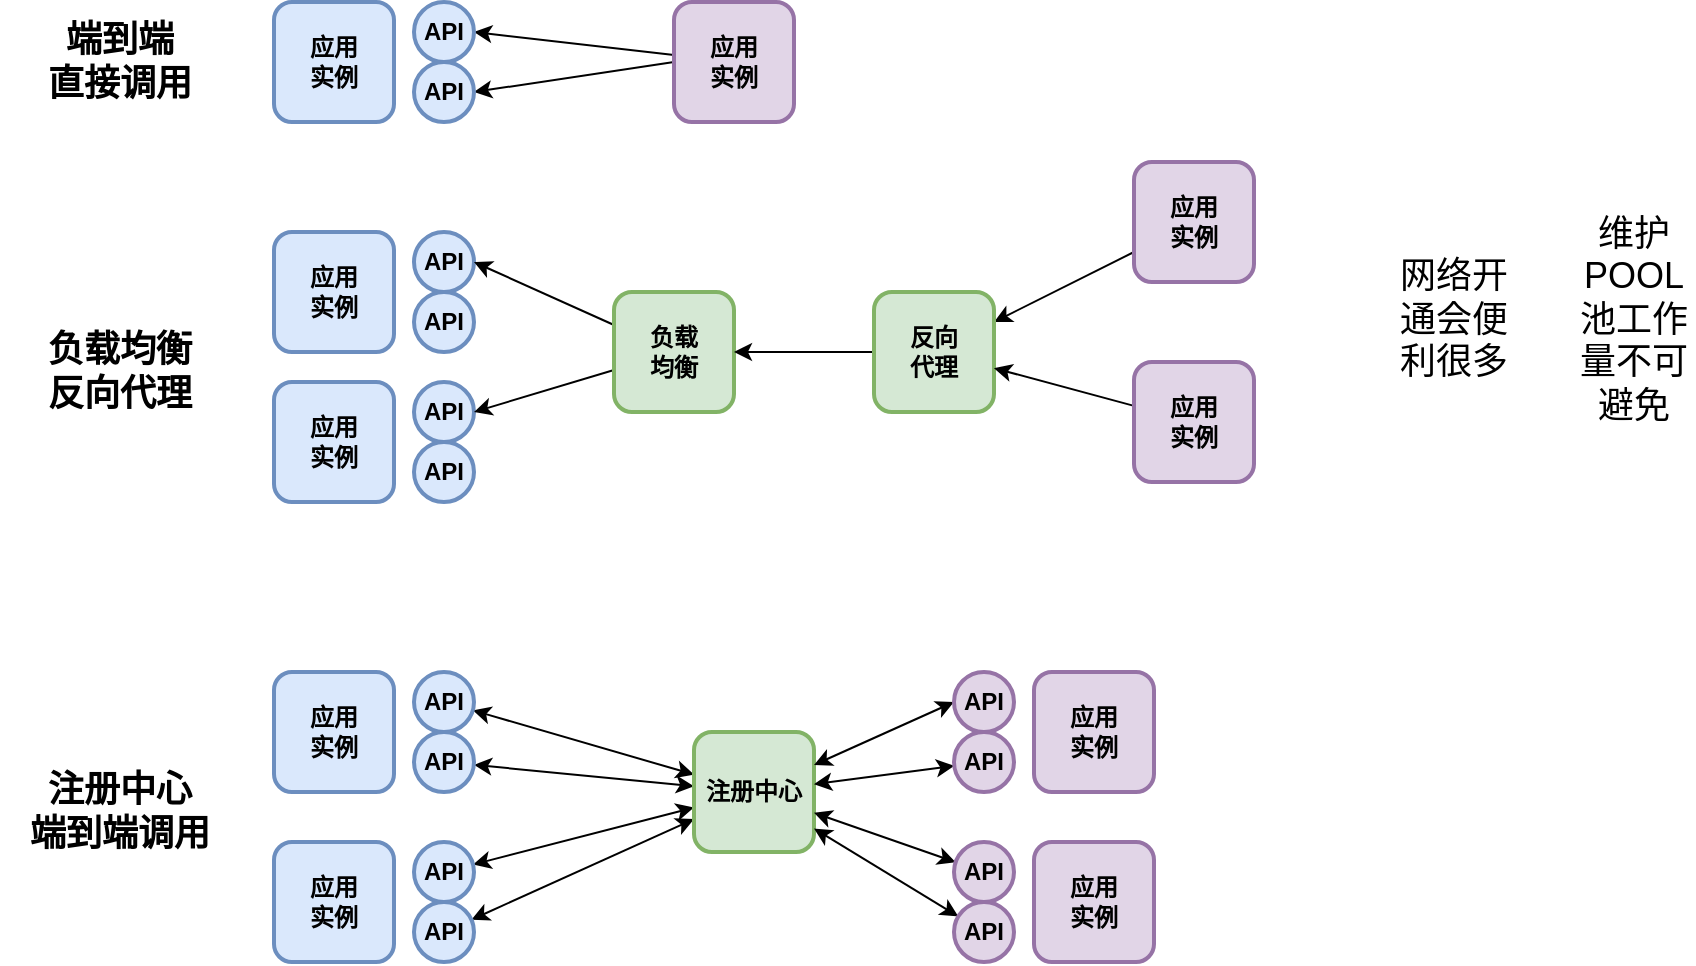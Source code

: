 <mxfile version="16.5.1" type="device"><diagram id="EUUibf3oqlvw7gxo2Hbs" name="第 1 页"><mxGraphModel dx="996" dy="763" grid="0" gridSize="10" guides="0" tooltips="1" connect="1" arrows="1" fold="1" page="1" pageScale="1" pageWidth="827" pageHeight="1169" math="0" shadow="0"><root><mxCell id="0"/><mxCell id="1" parent="0"/><mxCell id="6sNCnFqYcrPBfO3hvhFY-11" style="rounded=0;orthogonalLoop=1;jettySize=auto;html=1;entryX=1;entryY=0.5;entryDx=0;entryDy=0;" edge="1" parent="1" source="6sNCnFqYcrPBfO3hvhFY-1" target="6sNCnFqYcrPBfO3hvhFY-9"><mxGeometry relative="1" as="geometry"/></mxCell><mxCell id="6sNCnFqYcrPBfO3hvhFY-12" style="edgeStyle=none;rounded=0;orthogonalLoop=1;jettySize=auto;html=1;exitX=0;exitY=0.5;exitDx=0;exitDy=0;entryX=1;entryY=0.5;entryDx=0;entryDy=0;" edge="1" parent="1" source="6sNCnFqYcrPBfO3hvhFY-1" target="6sNCnFqYcrPBfO3hvhFY-10"><mxGeometry relative="1" as="geometry"/></mxCell><mxCell id="6sNCnFqYcrPBfO3hvhFY-1" value="应用&lt;br&gt;实例" style="rounded=1;whiteSpace=wrap;html=1;aspect=fixed;container=0;fontStyle=1;strokeWidth=2;fillColor=#e1d5e7;strokeColor=#9673a6;" vertex="1" parent="1"><mxGeometry x="424" y="113" width="60" height="60" as="geometry"/></mxCell><mxCell id="6sNCnFqYcrPBfO3hvhFY-8" value="应用&lt;br&gt;实例" style="rounded=1;whiteSpace=wrap;html=1;aspect=fixed;container=0;fontStyle=1;strokeWidth=2;fillColor=#dae8fc;strokeColor=#6c8ebf;" vertex="1" parent="1"><mxGeometry x="224" y="113" width="60" height="60" as="geometry"/></mxCell><mxCell id="6sNCnFqYcrPBfO3hvhFY-9" value="API" style="ellipse;whiteSpace=wrap;html=1;aspect=fixed;container=0;fontStyle=1;strokeWidth=2;fillColor=#dae8fc;strokeColor=#6c8ebf;" vertex="1" parent="1"><mxGeometry x="294" y="113" width="30" height="30" as="geometry"/></mxCell><mxCell id="6sNCnFqYcrPBfO3hvhFY-10" value="API" style="ellipse;whiteSpace=wrap;html=1;aspect=fixed;container=0;fontStyle=1;strokeWidth=2;fillColor=#dae8fc;strokeColor=#6c8ebf;" vertex="1" parent="1"><mxGeometry x="294" y="143" width="30" height="30" as="geometry"/></mxCell><mxCell id="6sNCnFqYcrPBfO3hvhFY-13" value="端到端&lt;br&gt;直接调用" style="text;html=1;strokeColor=none;fillColor=none;align=center;verticalAlign=middle;whiteSpace=wrap;rounded=0;fontStyle=1;fontSize=18;" vertex="1" parent="1"><mxGeometry x="87" y="128" width="120" height="30" as="geometry"/></mxCell><mxCell id="6sNCnFqYcrPBfO3hvhFY-14" value="负载均衡&lt;br&gt;反向代理" style="text;html=1;strokeColor=none;fillColor=none;align=center;verticalAlign=middle;whiteSpace=wrap;rounded=0;fontStyle=1;fontSize=18;" vertex="1" parent="1"><mxGeometry x="87" y="283" width="120" height="30" as="geometry"/></mxCell><mxCell id="6sNCnFqYcrPBfO3hvhFY-15" value="应用&lt;br&gt;实例" style="rounded=1;whiteSpace=wrap;html=1;aspect=fixed;container=0;fontStyle=1;strokeWidth=2;fillColor=#dae8fc;strokeColor=#6c8ebf;" vertex="1" parent="1"><mxGeometry x="224" y="228" width="60" height="60" as="geometry"/></mxCell><mxCell id="6sNCnFqYcrPBfO3hvhFY-16" value="API" style="ellipse;whiteSpace=wrap;html=1;aspect=fixed;container=0;fontStyle=1;strokeWidth=2;fillColor=#dae8fc;strokeColor=#6c8ebf;" vertex="1" parent="1"><mxGeometry x="294" y="228" width="30" height="30" as="geometry"/></mxCell><mxCell id="6sNCnFqYcrPBfO3hvhFY-17" value="API" style="ellipse;whiteSpace=wrap;html=1;aspect=fixed;container=0;fontStyle=1;strokeWidth=2;fillColor=#dae8fc;strokeColor=#6c8ebf;" vertex="1" parent="1"><mxGeometry x="294" y="258" width="30" height="30" as="geometry"/></mxCell><mxCell id="6sNCnFqYcrPBfO3hvhFY-18" value="应用&lt;br&gt;实例" style="rounded=1;whiteSpace=wrap;html=1;aspect=fixed;container=0;fontStyle=1;strokeWidth=2;fillColor=#dae8fc;strokeColor=#6c8ebf;" vertex="1" parent="1"><mxGeometry x="224" y="303" width="60" height="60" as="geometry"/></mxCell><mxCell id="6sNCnFqYcrPBfO3hvhFY-19" value="API" style="ellipse;whiteSpace=wrap;html=1;aspect=fixed;container=0;fontStyle=1;strokeWidth=2;fillColor=#dae8fc;strokeColor=#6c8ebf;" vertex="1" parent="1"><mxGeometry x="294" y="303" width="30" height="30" as="geometry"/></mxCell><mxCell id="6sNCnFqYcrPBfO3hvhFY-20" value="API" style="ellipse;whiteSpace=wrap;html=1;aspect=fixed;container=0;fontStyle=1;strokeWidth=2;fillColor=#dae8fc;strokeColor=#6c8ebf;" vertex="1" parent="1"><mxGeometry x="294" y="333" width="30" height="30" as="geometry"/></mxCell><mxCell id="6sNCnFqYcrPBfO3hvhFY-30" style="edgeStyle=none;rounded=0;orthogonalLoop=1;jettySize=auto;html=1;fontSize=18;" edge="1" parent="1" source="6sNCnFqYcrPBfO3hvhFY-21" target="6sNCnFqYcrPBfO3hvhFY-29"><mxGeometry relative="1" as="geometry"/></mxCell><mxCell id="6sNCnFqYcrPBfO3hvhFY-21" value="应用&lt;br&gt;实例" style="rounded=1;whiteSpace=wrap;html=1;aspect=fixed;container=0;fontStyle=1;strokeWidth=2;fillColor=#e1d5e7;strokeColor=#9673a6;" vertex="1" parent="1"><mxGeometry x="654" y="193" width="60" height="60" as="geometry"/></mxCell><mxCell id="6sNCnFqYcrPBfO3hvhFY-27" style="edgeStyle=none;rounded=0;orthogonalLoop=1;jettySize=auto;html=1;entryX=1;entryY=0.5;entryDx=0;entryDy=0;fontSize=18;" edge="1" parent="1" source="6sNCnFqYcrPBfO3hvhFY-25" target="6sNCnFqYcrPBfO3hvhFY-16"><mxGeometry relative="1" as="geometry"/></mxCell><mxCell id="6sNCnFqYcrPBfO3hvhFY-28" style="edgeStyle=none;rounded=0;orthogonalLoop=1;jettySize=auto;html=1;entryX=1;entryY=0.5;entryDx=0;entryDy=0;fontSize=18;" edge="1" parent="1" source="6sNCnFqYcrPBfO3hvhFY-25" target="6sNCnFqYcrPBfO3hvhFY-19"><mxGeometry relative="1" as="geometry"/></mxCell><mxCell id="6sNCnFqYcrPBfO3hvhFY-25" value="负载&lt;br&gt;均衡" style="rounded=1;whiteSpace=wrap;html=1;aspect=fixed;container=0;fontStyle=1;strokeWidth=2;fillColor=#d5e8d4;strokeColor=#82b366;" vertex="1" parent="1"><mxGeometry x="394" y="258" width="60" height="60" as="geometry"/></mxCell><mxCell id="6sNCnFqYcrPBfO3hvhFY-31" style="edgeStyle=none;rounded=0;orthogonalLoop=1;jettySize=auto;html=1;fontSize=18;" edge="1" parent="1" source="6sNCnFqYcrPBfO3hvhFY-29" target="6sNCnFqYcrPBfO3hvhFY-25"><mxGeometry relative="1" as="geometry"/></mxCell><mxCell id="6sNCnFqYcrPBfO3hvhFY-29" value="反向&lt;br&gt;代理" style="rounded=1;whiteSpace=wrap;html=1;aspect=fixed;container=0;fontStyle=1;strokeWidth=2;fillColor=#d5e8d4;strokeColor=#82b366;" vertex="1" parent="1"><mxGeometry x="524" y="258" width="60" height="60" as="geometry"/></mxCell><mxCell id="6sNCnFqYcrPBfO3hvhFY-35" style="edgeStyle=none;rounded=0;orthogonalLoop=1;jettySize=auto;html=1;fontSize=18;" edge="1" parent="1" source="6sNCnFqYcrPBfO3hvhFY-32" target="6sNCnFqYcrPBfO3hvhFY-29"><mxGeometry relative="1" as="geometry"/></mxCell><mxCell id="6sNCnFqYcrPBfO3hvhFY-32" value="应用&lt;br&gt;实例" style="rounded=1;whiteSpace=wrap;html=1;aspect=fixed;container=0;fontStyle=1;strokeWidth=2;fillColor=#e1d5e7;strokeColor=#9673a6;" vertex="1" parent="1"><mxGeometry x="654" y="293" width="60" height="60" as="geometry"/></mxCell><mxCell id="6sNCnFqYcrPBfO3hvhFY-36" value="注册中心&lt;br&gt;端到端调用" style="text;html=1;strokeColor=none;fillColor=none;align=center;verticalAlign=middle;whiteSpace=wrap;rounded=0;fontStyle=1;fontSize=18;" vertex="1" parent="1"><mxGeometry x="87" y="503" width="120" height="30" as="geometry"/></mxCell><mxCell id="6sNCnFqYcrPBfO3hvhFY-38" value="应用&lt;br&gt;实例" style="rounded=1;whiteSpace=wrap;html=1;aspect=fixed;container=0;fontStyle=1;strokeWidth=2;fillColor=#dae8fc;strokeColor=#6c8ebf;" vertex="1" parent="1"><mxGeometry x="224" y="448" width="60" height="60" as="geometry"/></mxCell><mxCell id="6sNCnFqYcrPBfO3hvhFY-54" style="edgeStyle=none;rounded=0;orthogonalLoop=1;jettySize=auto;html=1;fontSize=18;startArrow=classic;startFill=1;" edge="1" parent="1" source="6sNCnFqYcrPBfO3hvhFY-39" target="6sNCnFqYcrPBfO3hvhFY-44"><mxGeometry relative="1" as="geometry"/></mxCell><mxCell id="6sNCnFqYcrPBfO3hvhFY-39" value="API" style="ellipse;whiteSpace=wrap;html=1;aspect=fixed;container=0;fontStyle=1;strokeWidth=2;fillColor=#dae8fc;strokeColor=#6c8ebf;" vertex="1" parent="1"><mxGeometry x="294" y="448" width="30" height="30" as="geometry"/></mxCell><mxCell id="6sNCnFqYcrPBfO3hvhFY-60" style="edgeStyle=none;rounded=0;orthogonalLoop=1;jettySize=auto;html=1;fontSize=18;startArrow=classic;startFill=1;" edge="1" parent="1" source="6sNCnFqYcrPBfO3hvhFY-40" target="6sNCnFqYcrPBfO3hvhFY-44"><mxGeometry relative="1" as="geometry"/></mxCell><mxCell id="6sNCnFqYcrPBfO3hvhFY-40" value="API" style="ellipse;whiteSpace=wrap;html=1;aspect=fixed;container=0;fontStyle=1;strokeWidth=2;fillColor=#dae8fc;strokeColor=#6c8ebf;" vertex="1" parent="1"><mxGeometry x="294" y="478" width="30" height="30" as="geometry"/></mxCell><mxCell id="6sNCnFqYcrPBfO3hvhFY-41" value="应用&lt;br&gt;实例" style="rounded=1;whiteSpace=wrap;html=1;aspect=fixed;container=0;fontStyle=1;strokeWidth=2;fillColor=#dae8fc;strokeColor=#6c8ebf;" vertex="1" parent="1"><mxGeometry x="224" y="533" width="60" height="60" as="geometry"/></mxCell><mxCell id="6sNCnFqYcrPBfO3hvhFY-59" style="edgeStyle=none;rounded=0;orthogonalLoop=1;jettySize=auto;html=1;fontSize=18;startArrow=classic;startFill=1;" edge="1" parent="1" source="6sNCnFqYcrPBfO3hvhFY-42" target="6sNCnFqYcrPBfO3hvhFY-44"><mxGeometry relative="1" as="geometry"/></mxCell><mxCell id="6sNCnFqYcrPBfO3hvhFY-42" value="API" style="ellipse;whiteSpace=wrap;html=1;aspect=fixed;container=0;fontStyle=1;strokeWidth=2;fillColor=#dae8fc;strokeColor=#6c8ebf;" vertex="1" parent="1"><mxGeometry x="294" y="533" width="30" height="30" as="geometry"/></mxCell><mxCell id="6sNCnFqYcrPBfO3hvhFY-61" style="edgeStyle=none;rounded=0;orthogonalLoop=1;jettySize=auto;html=1;fontSize=18;startArrow=classic;startFill=1;" edge="1" parent="1" source="6sNCnFqYcrPBfO3hvhFY-43" target="6sNCnFqYcrPBfO3hvhFY-44"><mxGeometry relative="1" as="geometry"/></mxCell><mxCell id="6sNCnFqYcrPBfO3hvhFY-43" value="API" style="ellipse;whiteSpace=wrap;html=1;aspect=fixed;container=0;fontStyle=1;strokeWidth=2;fillColor=#dae8fc;strokeColor=#6c8ebf;" vertex="1" parent="1"><mxGeometry x="294" y="563" width="30" height="30" as="geometry"/></mxCell><mxCell id="6sNCnFqYcrPBfO3hvhFY-44" value="注册中心" style="rounded=1;whiteSpace=wrap;html=1;aspect=fixed;container=0;fontStyle=1;strokeWidth=2;fillColor=#d5e8d4;strokeColor=#82b366;" vertex="1" parent="1"><mxGeometry x="434" y="478" width="60" height="60" as="geometry"/></mxCell><mxCell id="6sNCnFqYcrPBfO3hvhFY-45" value="应用&lt;br&gt;实例" style="rounded=1;whiteSpace=wrap;html=1;aspect=fixed;container=0;fontStyle=1;strokeWidth=2;fillColor=#e1d5e7;strokeColor=#9673a6;" vertex="1" parent="1"><mxGeometry x="604" y="448" width="60" height="60" as="geometry"/></mxCell><mxCell id="6sNCnFqYcrPBfO3hvhFY-55" style="edgeStyle=none;rounded=0;orthogonalLoop=1;jettySize=auto;html=1;exitX=0;exitY=0.5;exitDx=0;exitDy=0;fontSize=18;startArrow=classic;startFill=1;" edge="1" parent="1" source="6sNCnFqYcrPBfO3hvhFY-46" target="6sNCnFqYcrPBfO3hvhFY-44"><mxGeometry relative="1" as="geometry"/></mxCell><mxCell id="6sNCnFqYcrPBfO3hvhFY-46" value="API" style="ellipse;whiteSpace=wrap;html=1;aspect=fixed;container=0;fontStyle=1;strokeWidth=2;fillColor=#e1d5e7;strokeColor=#9673a6;" vertex="1" parent="1"><mxGeometry x="564" y="448" width="30" height="30" as="geometry"/></mxCell><mxCell id="6sNCnFqYcrPBfO3hvhFY-56" style="edgeStyle=none;rounded=0;orthogonalLoop=1;jettySize=auto;html=1;fontSize=18;startArrow=classic;startFill=1;" edge="1" parent="1" source="6sNCnFqYcrPBfO3hvhFY-47" target="6sNCnFqYcrPBfO3hvhFY-44"><mxGeometry relative="1" as="geometry"/></mxCell><mxCell id="6sNCnFqYcrPBfO3hvhFY-47" value="API" style="ellipse;whiteSpace=wrap;html=1;aspect=fixed;container=0;fontStyle=1;strokeWidth=2;fillColor=#e1d5e7;strokeColor=#9673a6;" vertex="1" parent="1"><mxGeometry x="564" y="478" width="30" height="30" as="geometry"/></mxCell><mxCell id="6sNCnFqYcrPBfO3hvhFY-51" value="应用&lt;br&gt;实例" style="rounded=1;whiteSpace=wrap;html=1;aspect=fixed;container=0;fontStyle=1;strokeWidth=2;fillColor=#e1d5e7;strokeColor=#9673a6;" vertex="1" parent="1"><mxGeometry x="604" y="533" width="60" height="60" as="geometry"/></mxCell><mxCell id="6sNCnFqYcrPBfO3hvhFY-57" style="edgeStyle=none;rounded=0;orthogonalLoop=1;jettySize=auto;html=1;fontSize=18;startArrow=classic;startFill=1;" edge="1" parent="1" source="6sNCnFqYcrPBfO3hvhFY-52" target="6sNCnFqYcrPBfO3hvhFY-44"><mxGeometry relative="1" as="geometry"/></mxCell><mxCell id="6sNCnFqYcrPBfO3hvhFY-52" value="API" style="ellipse;whiteSpace=wrap;html=1;aspect=fixed;container=0;fontStyle=1;strokeWidth=2;fillColor=#e1d5e7;strokeColor=#9673a6;" vertex="1" parent="1"><mxGeometry x="564" y="533" width="30" height="30" as="geometry"/></mxCell><mxCell id="6sNCnFqYcrPBfO3hvhFY-58" style="edgeStyle=none;rounded=0;orthogonalLoop=1;jettySize=auto;html=1;fontSize=18;startArrow=classic;startFill=1;" edge="1" parent="1" source="6sNCnFqYcrPBfO3hvhFY-53" target="6sNCnFqYcrPBfO3hvhFY-44"><mxGeometry relative="1" as="geometry"/></mxCell><mxCell id="6sNCnFqYcrPBfO3hvhFY-53" value="API" style="ellipse;whiteSpace=wrap;html=1;aspect=fixed;container=0;fontStyle=1;strokeWidth=2;fillColor=#e1d5e7;strokeColor=#9673a6;" vertex="1" parent="1"><mxGeometry x="564" y="563" width="30" height="30" as="geometry"/></mxCell><mxCell id="6sNCnFqYcrPBfO3hvhFY-62" value="网络开通会便利很多" style="text;html=1;strokeColor=none;fillColor=none;align=center;verticalAlign=middle;whiteSpace=wrap;rounded=0;fontSize=18;" vertex="1" parent="1"><mxGeometry x="784" y="257" width="60" height="30" as="geometry"/></mxCell><mxCell id="6sNCnFqYcrPBfO3hvhFY-63" value="维护POOL池工作量不可避免" style="text;html=1;strokeColor=none;fillColor=none;align=center;verticalAlign=middle;whiteSpace=wrap;rounded=0;fontSize=18;" vertex="1" parent="1"><mxGeometry x="874" y="257" width="60" height="30" as="geometry"/></mxCell></root></mxGraphModel></diagram></mxfile>